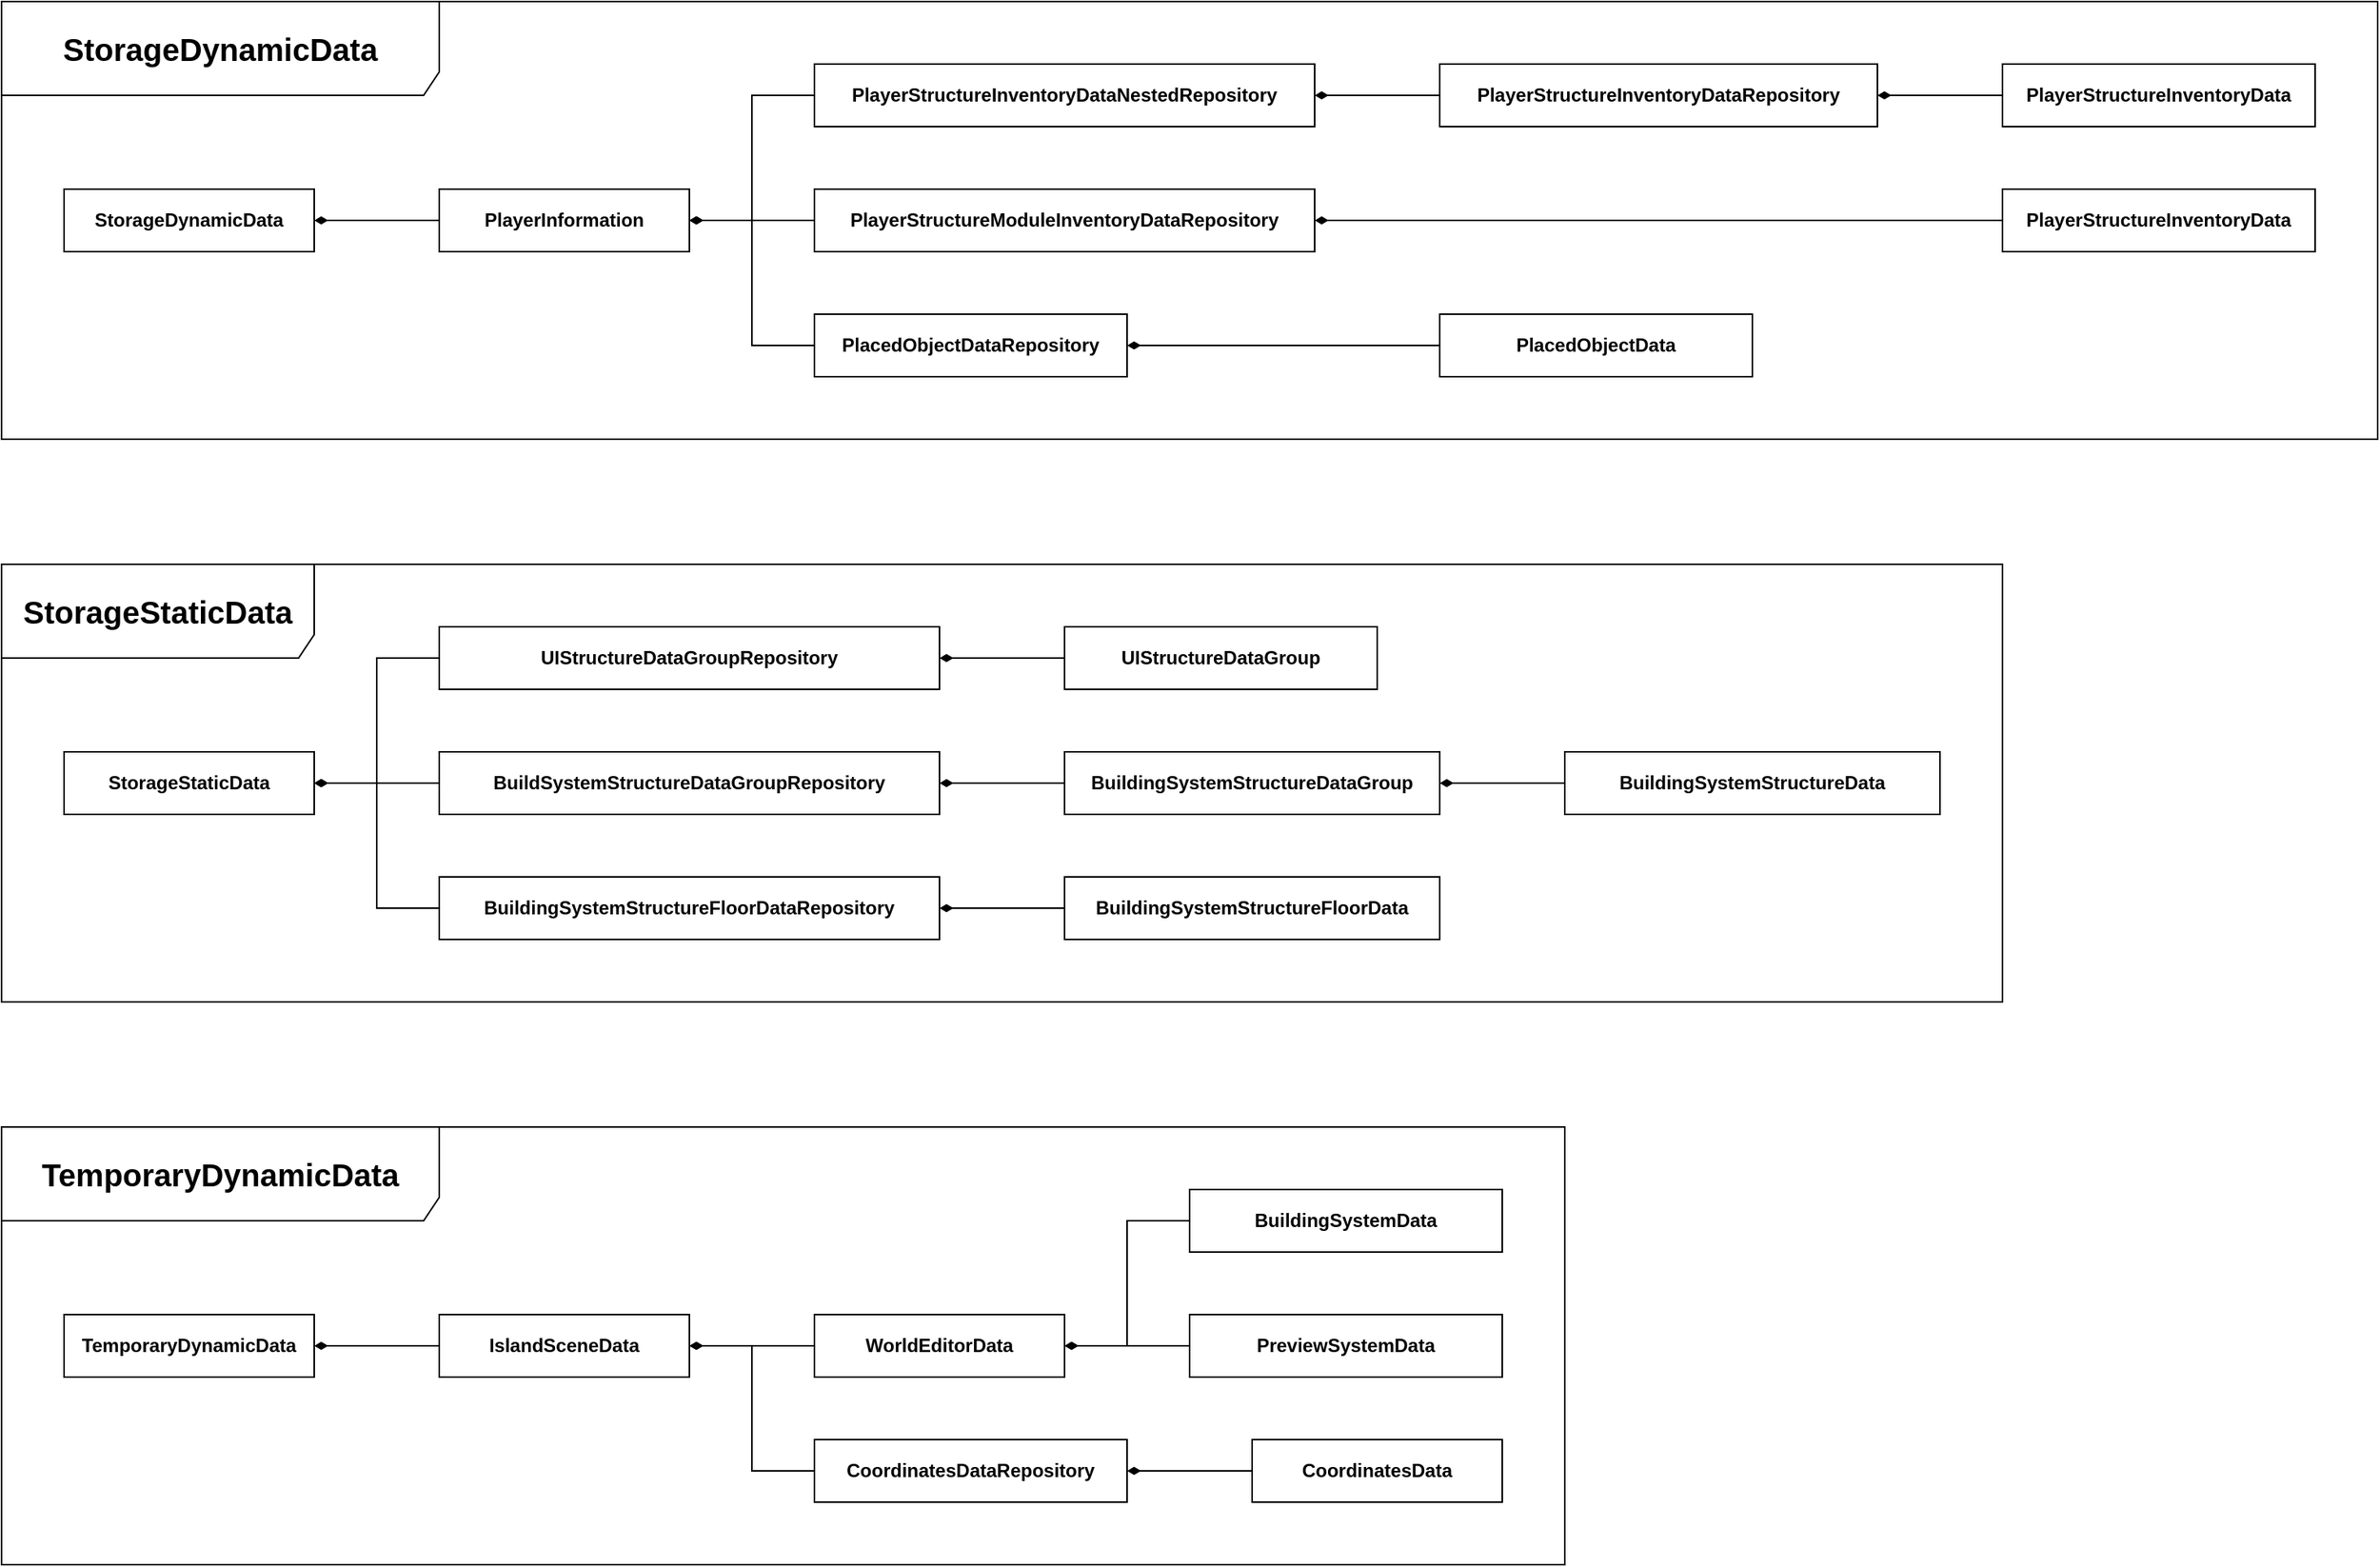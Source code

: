 <mxfile version="24.4.9" type="google">
  <diagram name="페이지-1" id="pvsf99_OnHQpUtDJYVuk">
    <mxGraphModel grid="1" page="1" gridSize="10" guides="1" tooltips="1" connect="1" arrows="1" fold="1" pageScale="1" pageWidth="827" pageHeight="1169" math="0" shadow="0">
      <root>
        <mxCell id="0" />
        <mxCell id="1" parent="0" />
        <mxCell id="gzl0_xacBCduGdPaOIgt-85" value="" style="group" connectable="0" vertex="1" parent="1">
          <mxGeometry x="200" y="160" width="1520" height="280" as="geometry" />
        </mxCell>
        <mxCell id="gzl0_xacBCduGdPaOIgt-6" value="StorageDynamicData" style="html=1;whiteSpace=wrap;fontStyle=1" vertex="1" parent="gzl0_xacBCduGdPaOIgt-85">
          <mxGeometry x="40" y="120" width="160" height="40" as="geometry" />
        </mxCell>
        <mxCell id="gzl0_xacBCduGdPaOIgt-23" style="edgeStyle=orthogonalEdgeStyle;rounded=0;orthogonalLoop=1;jettySize=auto;html=1;endArrow=diamondThin;endFill=1;" edge="1" parent="gzl0_xacBCduGdPaOIgt-85" source="gzl0_xacBCduGdPaOIgt-8" target="gzl0_xacBCduGdPaOIgt-6">
          <mxGeometry relative="1" as="geometry" />
        </mxCell>
        <mxCell id="gzl0_xacBCduGdPaOIgt-8" value="PlayerInformation" style="html=1;whiteSpace=wrap;fontStyle=1" vertex="1" parent="gzl0_xacBCduGdPaOIgt-85">
          <mxGeometry x="280" y="120" width="160" height="40" as="geometry" />
        </mxCell>
        <mxCell id="gzl0_xacBCduGdPaOIgt-16" style="edgeStyle=orthogonalEdgeStyle;rounded=0;orthogonalLoop=1;jettySize=auto;html=1;startArrow=diamondThin;startFill=1;endArrow=none;endFill=0;" edge="1" parent="gzl0_xacBCduGdPaOIgt-85" source="gzl0_xacBCduGdPaOIgt-9" target="gzl0_xacBCduGdPaOIgt-12">
          <mxGeometry relative="1" as="geometry" />
        </mxCell>
        <mxCell id="gzl0_xacBCduGdPaOIgt-21" style="edgeStyle=orthogonalEdgeStyle;rounded=0;orthogonalLoop=1;jettySize=auto;html=1;endArrow=diamondThin;endFill=1;" edge="1" parent="gzl0_xacBCduGdPaOIgt-85" source="gzl0_xacBCduGdPaOIgt-9" target="gzl0_xacBCduGdPaOIgt-8">
          <mxGeometry relative="1" as="geometry">
            <Array as="points">
              <mxPoint x="480" y="60" />
              <mxPoint x="480" y="140" />
            </Array>
          </mxGeometry>
        </mxCell>
        <mxCell id="gzl0_xacBCduGdPaOIgt-9" value="PlayerStructureInventoryDataNestedRepository" style="html=1;whiteSpace=wrap;fontStyle=1" vertex="1" parent="gzl0_xacBCduGdPaOIgt-85">
          <mxGeometry x="520" y="40" width="320" height="40" as="geometry" />
        </mxCell>
        <mxCell id="gzl0_xacBCduGdPaOIgt-20" style="edgeStyle=orthogonalEdgeStyle;rounded=0;orthogonalLoop=1;jettySize=auto;html=1;endArrow=diamondThin;endFill=1;" edge="1" parent="gzl0_xacBCduGdPaOIgt-85" source="gzl0_xacBCduGdPaOIgt-10" target="gzl0_xacBCduGdPaOIgt-8">
          <mxGeometry relative="1" as="geometry" />
        </mxCell>
        <mxCell id="gzl0_xacBCduGdPaOIgt-10" value="PlayerStructureModuleInventoryDataRepository" style="html=1;whiteSpace=wrap;fontStyle=1" vertex="1" parent="gzl0_xacBCduGdPaOIgt-85">
          <mxGeometry x="520" y="120" width="320" height="40" as="geometry" />
        </mxCell>
        <mxCell id="gzl0_xacBCduGdPaOIgt-22" style="edgeStyle=orthogonalEdgeStyle;rounded=0;orthogonalLoop=1;jettySize=auto;html=1;endArrow=diamondThin;endFill=1;" edge="1" parent="gzl0_xacBCduGdPaOIgt-85" source="gzl0_xacBCduGdPaOIgt-11" target="gzl0_xacBCduGdPaOIgt-8">
          <mxGeometry relative="1" as="geometry">
            <Array as="points">
              <mxPoint x="480" y="220" />
              <mxPoint x="480" y="140" />
            </Array>
          </mxGeometry>
        </mxCell>
        <mxCell id="gzl0_xacBCduGdPaOIgt-11" value="PlacedObjectDataRepository" style="html=1;whiteSpace=wrap;fontStyle=1" vertex="1" parent="gzl0_xacBCduGdPaOIgt-85">
          <mxGeometry x="520" y="200" width="200" height="40" as="geometry" />
        </mxCell>
        <mxCell id="gzl0_xacBCduGdPaOIgt-12" value="PlayerStructureInventoryDataRepository" style="html=1;whiteSpace=wrap;fontStyle=1" vertex="1" parent="gzl0_xacBCduGdPaOIgt-85">
          <mxGeometry x="920" y="40" width="280" height="40" as="geometry" />
        </mxCell>
        <mxCell id="gzl0_xacBCduGdPaOIgt-18" style="edgeStyle=orthogonalEdgeStyle;rounded=0;orthogonalLoop=1;jettySize=auto;html=1;endArrow=diamondThin;endFill=1;" edge="1" parent="gzl0_xacBCduGdPaOIgt-85" source="gzl0_xacBCduGdPaOIgt-13" target="gzl0_xacBCduGdPaOIgt-10">
          <mxGeometry relative="1" as="geometry" />
        </mxCell>
        <mxCell id="gzl0_xacBCduGdPaOIgt-13" value="PlayerStructureInventoryData" style="html=1;whiteSpace=wrap;fontStyle=1" vertex="1" parent="gzl0_xacBCduGdPaOIgt-85">
          <mxGeometry x="1280" y="120" width="200" height="40" as="geometry" />
        </mxCell>
        <mxCell id="gzl0_xacBCduGdPaOIgt-17" style="edgeStyle=orthogonalEdgeStyle;rounded=0;orthogonalLoop=1;jettySize=auto;html=1;endArrow=diamondThin;endFill=1;" edge="1" parent="gzl0_xacBCduGdPaOIgt-85" source="gzl0_xacBCduGdPaOIgt-14" target="gzl0_xacBCduGdPaOIgt-12">
          <mxGeometry relative="1" as="geometry" />
        </mxCell>
        <mxCell id="gzl0_xacBCduGdPaOIgt-14" value="PlayerStructureInventoryData" style="html=1;whiteSpace=wrap;fontStyle=1" vertex="1" parent="gzl0_xacBCduGdPaOIgt-85">
          <mxGeometry x="1280" y="40" width="200" height="40" as="geometry" />
        </mxCell>
        <mxCell id="gzl0_xacBCduGdPaOIgt-19" style="edgeStyle=orthogonalEdgeStyle;rounded=0;orthogonalLoop=1;jettySize=auto;html=1;endArrow=diamondThin;endFill=1;" edge="1" parent="gzl0_xacBCduGdPaOIgt-85" source="gzl0_xacBCduGdPaOIgt-15" target="gzl0_xacBCduGdPaOIgt-11">
          <mxGeometry relative="1" as="geometry" />
        </mxCell>
        <mxCell id="gzl0_xacBCduGdPaOIgt-15" value="PlacedObjectData" style="html=1;whiteSpace=wrap;fontStyle=1" vertex="1" parent="gzl0_xacBCduGdPaOIgt-85">
          <mxGeometry x="920" y="200" width="200" height="40" as="geometry" />
        </mxCell>
        <mxCell id="gzl0_xacBCduGdPaOIgt-24" value="&lt;span style=&quot;&quot;&gt;&lt;font style=&quot;font-size: 20px;&quot;&gt;StorageDynamicData&lt;/font&gt;&lt;/span&gt;" style="shape=umlFrame;whiteSpace=wrap;html=1;pointerEvents=0;width=280;height=60;fontStyle=1" vertex="1" parent="gzl0_xacBCduGdPaOIgt-85">
          <mxGeometry width="1520" height="280" as="geometry" />
        </mxCell>
        <mxCell id="gzl0_xacBCduGdPaOIgt-86" value="" style="group" connectable="0" vertex="1" parent="1">
          <mxGeometry x="200" y="520" width="1280" height="280" as="geometry" />
        </mxCell>
        <mxCell id="gzl0_xacBCduGdPaOIgt-27" value="StorageStaticData" style="html=1;whiteSpace=wrap;fontStyle=1" vertex="1" parent="gzl0_xacBCduGdPaOIgt-86">
          <mxGeometry x="40" y="120" width="160" height="40" as="geometry" />
        </mxCell>
        <mxCell id="gzl0_xacBCduGdPaOIgt-28" style="edgeStyle=orthogonalEdgeStyle;rounded=0;orthogonalLoop=1;jettySize=auto;html=1;startArrow=diamondThin;startFill=1;endArrow=none;endFill=0;" edge="1" parent="gzl0_xacBCduGdPaOIgt-86" source="gzl0_xacBCduGdPaOIgt-30" target="gzl0_xacBCduGdPaOIgt-35">
          <mxGeometry relative="1" as="geometry" />
        </mxCell>
        <mxCell id="gzl0_xacBCduGdPaOIgt-29" style="edgeStyle=orthogonalEdgeStyle;rounded=0;orthogonalLoop=1;jettySize=auto;html=1;endArrow=diamondThin;endFill=1;" edge="1" parent="gzl0_xacBCduGdPaOIgt-86" source="gzl0_xacBCduGdPaOIgt-30" target="gzl0_xacBCduGdPaOIgt-27">
          <mxGeometry relative="1" as="geometry">
            <Array as="points">
              <mxPoint x="240" y="60" />
              <mxPoint x="240" y="140" />
            </Array>
          </mxGeometry>
        </mxCell>
        <mxCell id="gzl0_xacBCduGdPaOIgt-30" value="UIStructureDataGroupRepository" style="html=1;whiteSpace=wrap;fontStyle=1" vertex="1" parent="gzl0_xacBCduGdPaOIgt-86">
          <mxGeometry x="280" y="40" width="320" height="40" as="geometry" />
        </mxCell>
        <mxCell id="gzl0_xacBCduGdPaOIgt-31" style="edgeStyle=orthogonalEdgeStyle;rounded=0;orthogonalLoop=1;jettySize=auto;html=1;endArrow=diamondThin;endFill=1;" edge="1" parent="gzl0_xacBCduGdPaOIgt-86" source="gzl0_xacBCduGdPaOIgt-32" target="gzl0_xacBCduGdPaOIgt-27">
          <mxGeometry relative="1" as="geometry" />
        </mxCell>
        <mxCell id="gzl0_xacBCduGdPaOIgt-32" value="BuildSystemStructureDataGroupRepository" style="html=1;whiteSpace=wrap;fontStyle=1" vertex="1" parent="gzl0_xacBCduGdPaOIgt-86">
          <mxGeometry x="280" y="120" width="320" height="40" as="geometry" />
        </mxCell>
        <mxCell id="gzl0_xacBCduGdPaOIgt-33" style="edgeStyle=orthogonalEdgeStyle;rounded=0;orthogonalLoop=1;jettySize=auto;html=1;endArrow=diamondThin;endFill=1;" edge="1" parent="gzl0_xacBCduGdPaOIgt-86" source="gzl0_xacBCduGdPaOIgt-34" target="gzl0_xacBCduGdPaOIgt-27">
          <mxGeometry relative="1" as="geometry">
            <Array as="points">
              <mxPoint x="240" y="220" />
              <mxPoint x="240" y="140" />
            </Array>
          </mxGeometry>
        </mxCell>
        <mxCell id="gzl0_xacBCduGdPaOIgt-34" value="BuildingSystemStructureFloorDataRepository" style="html=1;whiteSpace=wrap;fontStyle=1" vertex="1" parent="gzl0_xacBCduGdPaOIgt-86">
          <mxGeometry x="280" y="200" width="320" height="40" as="geometry" />
        </mxCell>
        <mxCell id="gzl0_xacBCduGdPaOIgt-35" value="UIStructureDataGroup" style="html=1;whiteSpace=wrap;fontStyle=1" vertex="1" parent="gzl0_xacBCduGdPaOIgt-86">
          <mxGeometry x="680" y="40" width="200" height="40" as="geometry" />
        </mxCell>
        <mxCell id="gzl0_xacBCduGdPaOIgt-36" style="edgeStyle=orthogonalEdgeStyle;rounded=0;orthogonalLoop=1;jettySize=auto;html=1;endArrow=diamondThin;endFill=1;" edge="1" parent="gzl0_xacBCduGdPaOIgt-86" source="gzl0_xacBCduGdPaOIgt-37" target="gzl0_xacBCduGdPaOIgt-32">
          <mxGeometry relative="1" as="geometry" />
        </mxCell>
        <mxCell id="gzl0_xacBCduGdPaOIgt-37" value="BuildingSystemStructureDataGroup" style="html=1;whiteSpace=wrap;fontStyle=1" vertex="1" parent="gzl0_xacBCduGdPaOIgt-86">
          <mxGeometry x="680" y="120" width="240" height="40" as="geometry" />
        </mxCell>
        <mxCell id="gzl0_xacBCduGdPaOIgt-40" style="edgeStyle=orthogonalEdgeStyle;rounded=0;orthogonalLoop=1;jettySize=auto;html=1;endArrow=diamondThin;endFill=1;" edge="1" parent="gzl0_xacBCduGdPaOIgt-86" source="gzl0_xacBCduGdPaOIgt-41" target="gzl0_xacBCduGdPaOIgt-34">
          <mxGeometry relative="1" as="geometry" />
        </mxCell>
        <mxCell id="gzl0_xacBCduGdPaOIgt-41" value="BuildingSystemStructureFloorData" style="html=1;whiteSpace=wrap;fontStyle=1" vertex="1" parent="gzl0_xacBCduGdPaOIgt-86">
          <mxGeometry x="680" y="200" width="240" height="40" as="geometry" />
        </mxCell>
        <mxCell id="gzl0_xacBCduGdPaOIgt-42" value="&lt;span style=&quot;font-size: 20px;&quot;&gt;StorageStaticData&lt;/span&gt;" style="shape=umlFrame;whiteSpace=wrap;html=1;pointerEvents=0;width=200;height=60;fontStyle=1" vertex="1" parent="gzl0_xacBCduGdPaOIgt-86">
          <mxGeometry width="1280" height="280" as="geometry" />
        </mxCell>
        <mxCell id="gzl0_xacBCduGdPaOIgt-44" style="edgeStyle=orthogonalEdgeStyle;rounded=0;orthogonalLoop=1;jettySize=auto;html=1;endArrow=diamondThin;endFill=1;" edge="1" parent="gzl0_xacBCduGdPaOIgt-86" source="gzl0_xacBCduGdPaOIgt-43" target="gzl0_xacBCduGdPaOIgt-37">
          <mxGeometry relative="1" as="geometry" />
        </mxCell>
        <mxCell id="gzl0_xacBCduGdPaOIgt-43" value="BuildingSystemStructureData" style="html=1;whiteSpace=wrap;fontStyle=1" vertex="1" parent="gzl0_xacBCduGdPaOIgt-86">
          <mxGeometry x="1000" y="120" width="240" height="40" as="geometry" />
        </mxCell>
        <mxCell id="gzl0_xacBCduGdPaOIgt-87" value="" style="group" connectable="0" vertex="1" parent="1">
          <mxGeometry x="200" y="880" width="1000" height="280" as="geometry" />
        </mxCell>
        <mxCell id="gzl0_xacBCduGdPaOIgt-61" value="TemporaryDynamicData" style="html=1;whiteSpace=wrap;fontStyle=1" vertex="1" parent="gzl0_xacBCduGdPaOIgt-87">
          <mxGeometry x="40" y="120" width="160" height="40" as="geometry" />
        </mxCell>
        <mxCell id="gzl0_xacBCduGdPaOIgt-62" style="edgeStyle=orthogonalEdgeStyle;rounded=0;orthogonalLoop=1;jettySize=auto;html=1;endArrow=diamondThin;endFill=1;" edge="1" parent="gzl0_xacBCduGdPaOIgt-87" source="gzl0_xacBCduGdPaOIgt-63" target="gzl0_xacBCduGdPaOIgt-79">
          <mxGeometry relative="1" as="geometry" />
        </mxCell>
        <mxCell id="gzl0_xacBCduGdPaOIgt-63" value="WorldEditorData" style="html=1;whiteSpace=wrap;fontStyle=1" vertex="1" parent="gzl0_xacBCduGdPaOIgt-87">
          <mxGeometry x="520" y="120" width="160" height="40" as="geometry" />
        </mxCell>
        <mxCell id="gzl0_xacBCduGdPaOIgt-65" style="edgeStyle=orthogonalEdgeStyle;rounded=0;orthogonalLoop=1;jettySize=auto;html=1;endArrow=diamondThin;endFill=1;" edge="1" parent="gzl0_xacBCduGdPaOIgt-87" source="gzl0_xacBCduGdPaOIgt-66" target="gzl0_xacBCduGdPaOIgt-63">
          <mxGeometry relative="1" as="geometry">
            <Array as="points">
              <mxPoint x="720" y="60" />
              <mxPoint x="720" y="140" />
            </Array>
          </mxGeometry>
        </mxCell>
        <mxCell id="gzl0_xacBCduGdPaOIgt-66" value="BuildingSystemData" style="html=1;whiteSpace=wrap;fontStyle=1" vertex="1" parent="gzl0_xacBCduGdPaOIgt-87">
          <mxGeometry x="760" y="40" width="200" height="40" as="geometry" />
        </mxCell>
        <mxCell id="gzl0_xacBCduGdPaOIgt-67" style="edgeStyle=orthogonalEdgeStyle;rounded=0;orthogonalLoop=1;jettySize=auto;html=1;endArrow=diamondThin;endFill=1;" edge="1" parent="gzl0_xacBCduGdPaOIgt-87" source="gzl0_xacBCduGdPaOIgt-68" target="gzl0_xacBCduGdPaOIgt-63">
          <mxGeometry relative="1" as="geometry" />
        </mxCell>
        <mxCell id="gzl0_xacBCduGdPaOIgt-68" value="PreviewSystemData" style="html=1;whiteSpace=wrap;fontStyle=1" vertex="1" parent="gzl0_xacBCduGdPaOIgt-87">
          <mxGeometry x="760" y="120" width="200" height="40" as="geometry" />
        </mxCell>
        <mxCell id="gzl0_xacBCduGdPaOIgt-78" value="&lt;span style=&quot;font-size: 20px;&quot;&gt;TemporaryDynamicData&lt;/span&gt;" style="shape=umlFrame;whiteSpace=wrap;html=1;pointerEvents=0;width=280;height=60;fontStyle=1" vertex="1" parent="gzl0_xacBCduGdPaOIgt-87">
          <mxGeometry width="1000" height="280" as="geometry" />
        </mxCell>
        <mxCell id="gzl0_xacBCduGdPaOIgt-81" style="edgeStyle=orthogonalEdgeStyle;rounded=0;orthogonalLoop=1;jettySize=auto;html=1;endArrow=diamondThin;endFill=1;" edge="1" parent="gzl0_xacBCduGdPaOIgt-87" source="gzl0_xacBCduGdPaOIgt-79" target="gzl0_xacBCduGdPaOIgt-61">
          <mxGeometry relative="1" as="geometry" />
        </mxCell>
        <mxCell id="gzl0_xacBCduGdPaOIgt-79" value="IslandSceneData" style="html=1;whiteSpace=wrap;fontStyle=1" vertex="1" parent="gzl0_xacBCduGdPaOIgt-87">
          <mxGeometry x="280" y="120" width="160" height="40" as="geometry" />
        </mxCell>
        <mxCell id="gzl0_xacBCduGdPaOIgt-82" style="edgeStyle=orthogonalEdgeStyle;rounded=0;orthogonalLoop=1;jettySize=auto;html=1;endArrow=diamondThin;endFill=1;" edge="1" parent="gzl0_xacBCduGdPaOIgt-87" source="gzl0_xacBCduGdPaOIgt-80" target="gzl0_xacBCduGdPaOIgt-79">
          <mxGeometry relative="1" as="geometry">
            <Array as="points">
              <mxPoint x="480" y="220" />
              <mxPoint x="480" y="140" />
            </Array>
          </mxGeometry>
        </mxCell>
        <mxCell id="gzl0_xacBCduGdPaOIgt-80" value="CoordinatesDataRepository" style="html=1;whiteSpace=wrap;fontStyle=1" vertex="1" parent="gzl0_xacBCduGdPaOIgt-87">
          <mxGeometry x="520" y="200" width="200" height="40" as="geometry" />
        </mxCell>
        <mxCell id="gzl0_xacBCduGdPaOIgt-84" style="edgeStyle=orthogonalEdgeStyle;rounded=0;orthogonalLoop=1;jettySize=auto;html=1;endArrow=diamondThin;endFill=1;" edge="1" parent="gzl0_xacBCduGdPaOIgt-87" source="gzl0_xacBCduGdPaOIgt-83" target="gzl0_xacBCduGdPaOIgt-80">
          <mxGeometry relative="1" as="geometry" />
        </mxCell>
        <mxCell id="gzl0_xacBCduGdPaOIgt-83" value="CoordinatesData" style="html=1;whiteSpace=wrap;fontStyle=1" vertex="1" parent="gzl0_xacBCduGdPaOIgt-87">
          <mxGeometry x="800" y="200" width="160" height="40" as="geometry" />
        </mxCell>
      </root>
    </mxGraphModel>
  </diagram>
</mxfile>
